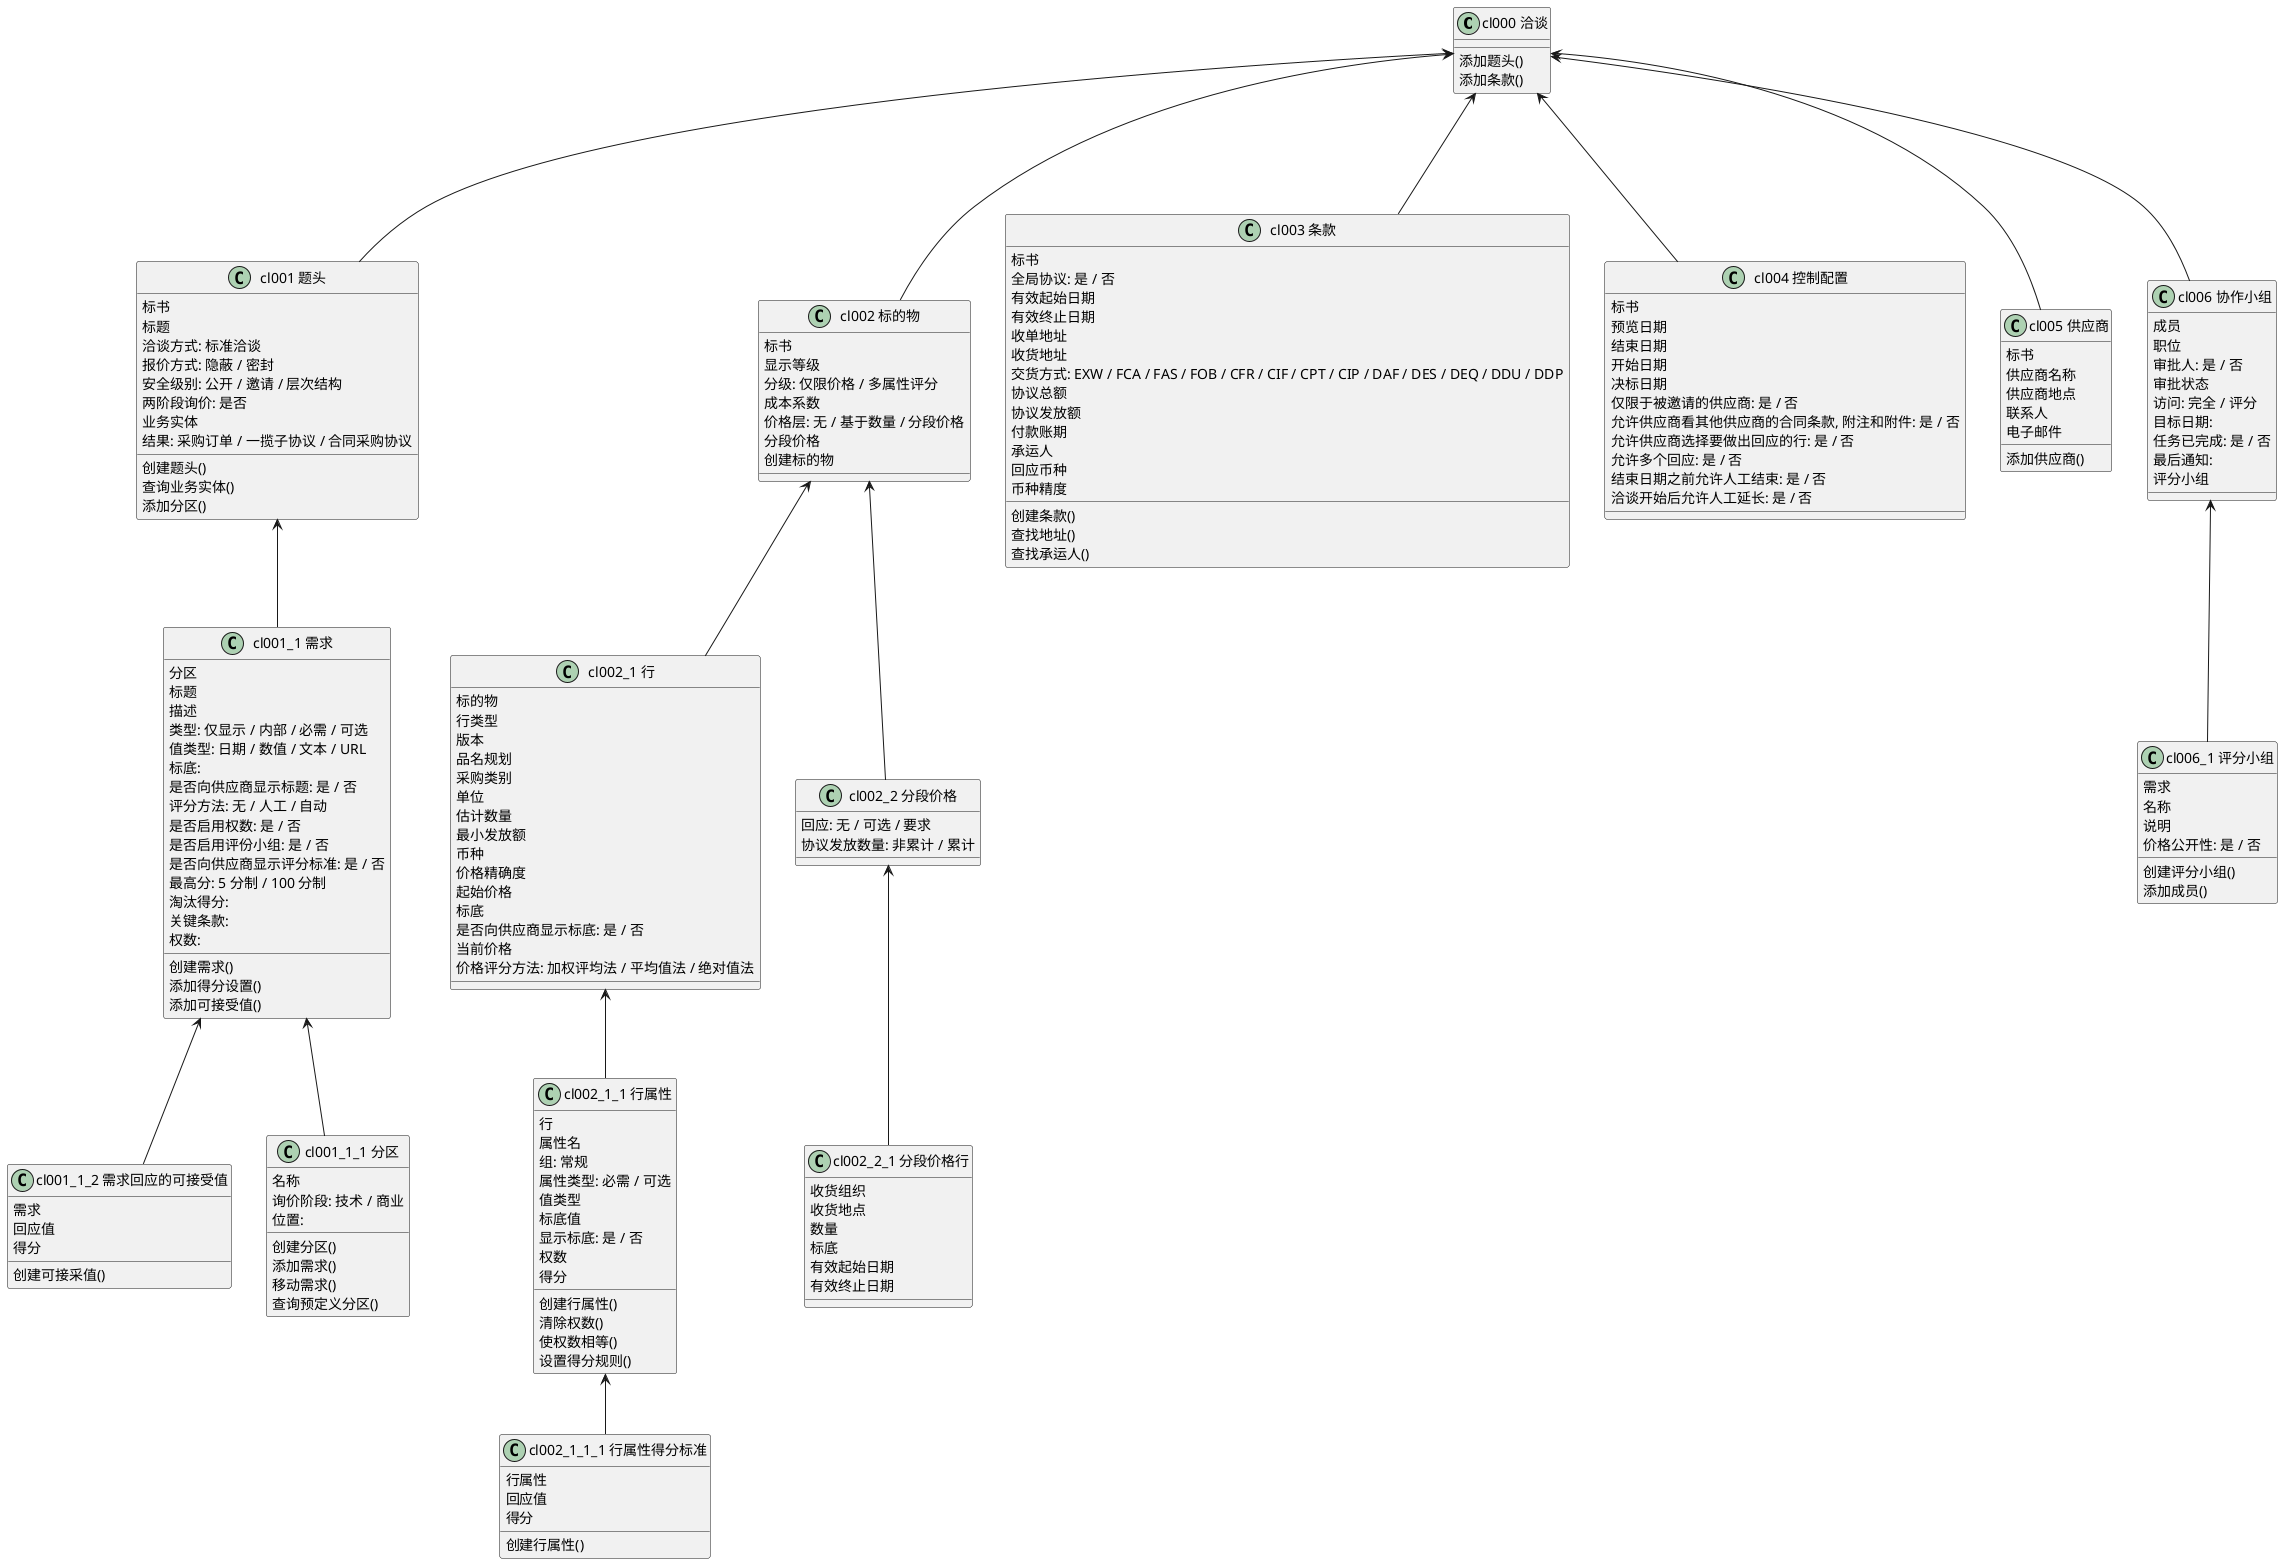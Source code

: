 @startuml
class cl000         as "cl000 洽谈"
together {
    together {
        class cl001         as "cl001 题头"
        class cl001_1       as "cl001_1 需求"
        together {
            class cl001_1_1     as "cl001_1_1 分区"
            class cl001_1_2     as "cl001_1_2 需求回应的可接受值"
    }
    }
    together {
        class cl002         as "cl002 标的物"
        together {
            class cl002_1       as "cl002_1 行"
            class cl002_1_1     as "cl002_1_1 行属性"
            class cl002_1_1_1   as "cl002_1_1_1 行属性得分标准"
        }
        together {
            class cl002_2       as "cl002_2 分段价格"
            class cl002_2_1     as "cl002_2_1 分段价格行"
        }
    }
    class cl003         as "cl003 条款"
    class cl004         as "cl004 控制配置"
    class cl005         as "cl005 供应商"
    together {
        class cl006         as "cl006 协作小组"
        class cl006_1     as "cl006_1 评分小组"

    }
}

class cl000 {
    添加题头()
    添加条款()
}
class cl001 {
    标书
    标题 
    洽谈方式: 标准洽谈
    报价方式: 隐蔽 / 密封 
    安全级别: 公开 / 邀请 / 层次结构
    两阶段询价: 是否
    业务实体
    结果: 采购订单 / 一揽子协议 / 合同采购协议
    创建题头()
    查询业务实体()
    添加分区()
}
class cl003 {
    标书
    全局协议: 是 / 否
    有效起始日期
    有效终止日期
    收单地址
    收货地址
    交货方式: EXW / FCA / FAS / FOB / CFR / CIF / CPT / CIP / DAF / DES / DEQ / DDU / DDP
    协议总额
    协议发放额
    付款账期
    承运人
    回应币种
    币种精度
    创建条款()
    查找地址()
    查找承运人()
}
class cl001_1_1 {
    名称
    询价阶段: 技术 / 商业
    位置: 

    创建分区()
    添加需求()
    移动需求()
    查询预定义分区()
}
class cl001_1 {
    分区
    标题
    描述
    类型: 仅显示 / 内部 / 必需 / 可选
    值类型: 日期 / 数值 / 文本 / URL
    标底:
    是否向供应商显示标题: 是 / 否
    评分方法: 无 / 人工 / 自动
    是否启用权数: 是 / 否
    是否启用评份小组: 是 / 否
    是否向供应商显示评分标准: 是 / 否
    最高分: 5 分制 / 100 分制
    淘汰得分:
    关键条款:
    权数:
    创建需求()
    添加得分设置()
    添加可接受值()
}
class cl001_1_2 {
    需求
    回应值
    得分
    创建可接采值()

}
class cl006_1 {
    需求
    名称
    说明
    价格公开性: 是 / 否
    创建评分小组()
    添加成员()
}
class cl002  {
    标书
    显示等级
    分级: 仅限价格 / 多属性评分
    成本系数
    价格层: 无 / 基于数量 / 分段价格
    分段价格
    创建标的物
}
class cl002_1 {
    标的物
    行类型
    版本
    品名规划
    采购类别
    单位
    估计数量
    最小发放额
    币种
    价格精确度
    起始价格
    标底
    是否向供应商显示标底: 是 / 否
    当前价格
    价格评分方法: 加权评均法 / 平均值法 / 绝对值法
}
class cl002_1_1 {
    行
    属性名
    组: 常规
    属性类型: 必需 / 可选
    值类型
    标底值
    显示标底: 是 / 否
    权数
    得分
    创建行属性()
    清除权数()
    使权数相等()
    设置得分规则()

}
class cl002_1_1_1 {
    行属性
    回应值
    得分
    创建行属性()
}
class cl002_2 {
    回应: 无 / 可选 / 要求
    协议发放数量: 非累计 / 累计
}
class cl002_2_1 {
    收货组织
    收货地点
    数量
    标底
    有效起始日期
    有效终止日期
}
class cl004{
    标书
    预览日期
    结束日期
    开始日期
    决标日期
    仅限于被邀请的供应商: 是 / 否
    允许供应商看其他供应商的合同条款, 附注和附件: 是 / 否
    允许供应商选择要做出回应的行: 是 / 否
    允许多个回应: 是 / 否
    结束日期之前允许人工结束: 是 / 否
    洽谈开始后允许人工延长: 是 / 否

}
class cl005 {
    标书
    供应商名称
    供应商地点
    联系人
    电子邮件
    添加供应商()

}
class cl006 {
    成员
    职位
    审批人: 是 / 否
    审批状态
    访问: 完全 / 评分
    目标日期:
    任务已完成: 是 / 否
    最后通知:
    评分小组
}

cl001 -[hidden]right- cl002
cl002 -[hidden]right- cl003
cl003 -[hidden]right- cl004
cl004 -[hidden]right- cl005
cl005 -[hidden]right- cl006


cl000 <--- cl001
cl000 <--- cl002
cl000 <-- cl003
cl000 <-- cl004
cl000 <-- cl005
cl000 <-- cl006

cl001 <-- cl001_1
cl001_1 <-- cl001_1_1
cl001_1 <-- cl001_1_2

cl002 <-- cl002_1
cl002 <-- cl002_2
cl002_1 <-- cl002_1_1
cl002_2 <-- cl002_2_1
cl002_1_1 <-- cl002_1_1_1

cl006 <-- cl006_1


@enduml
